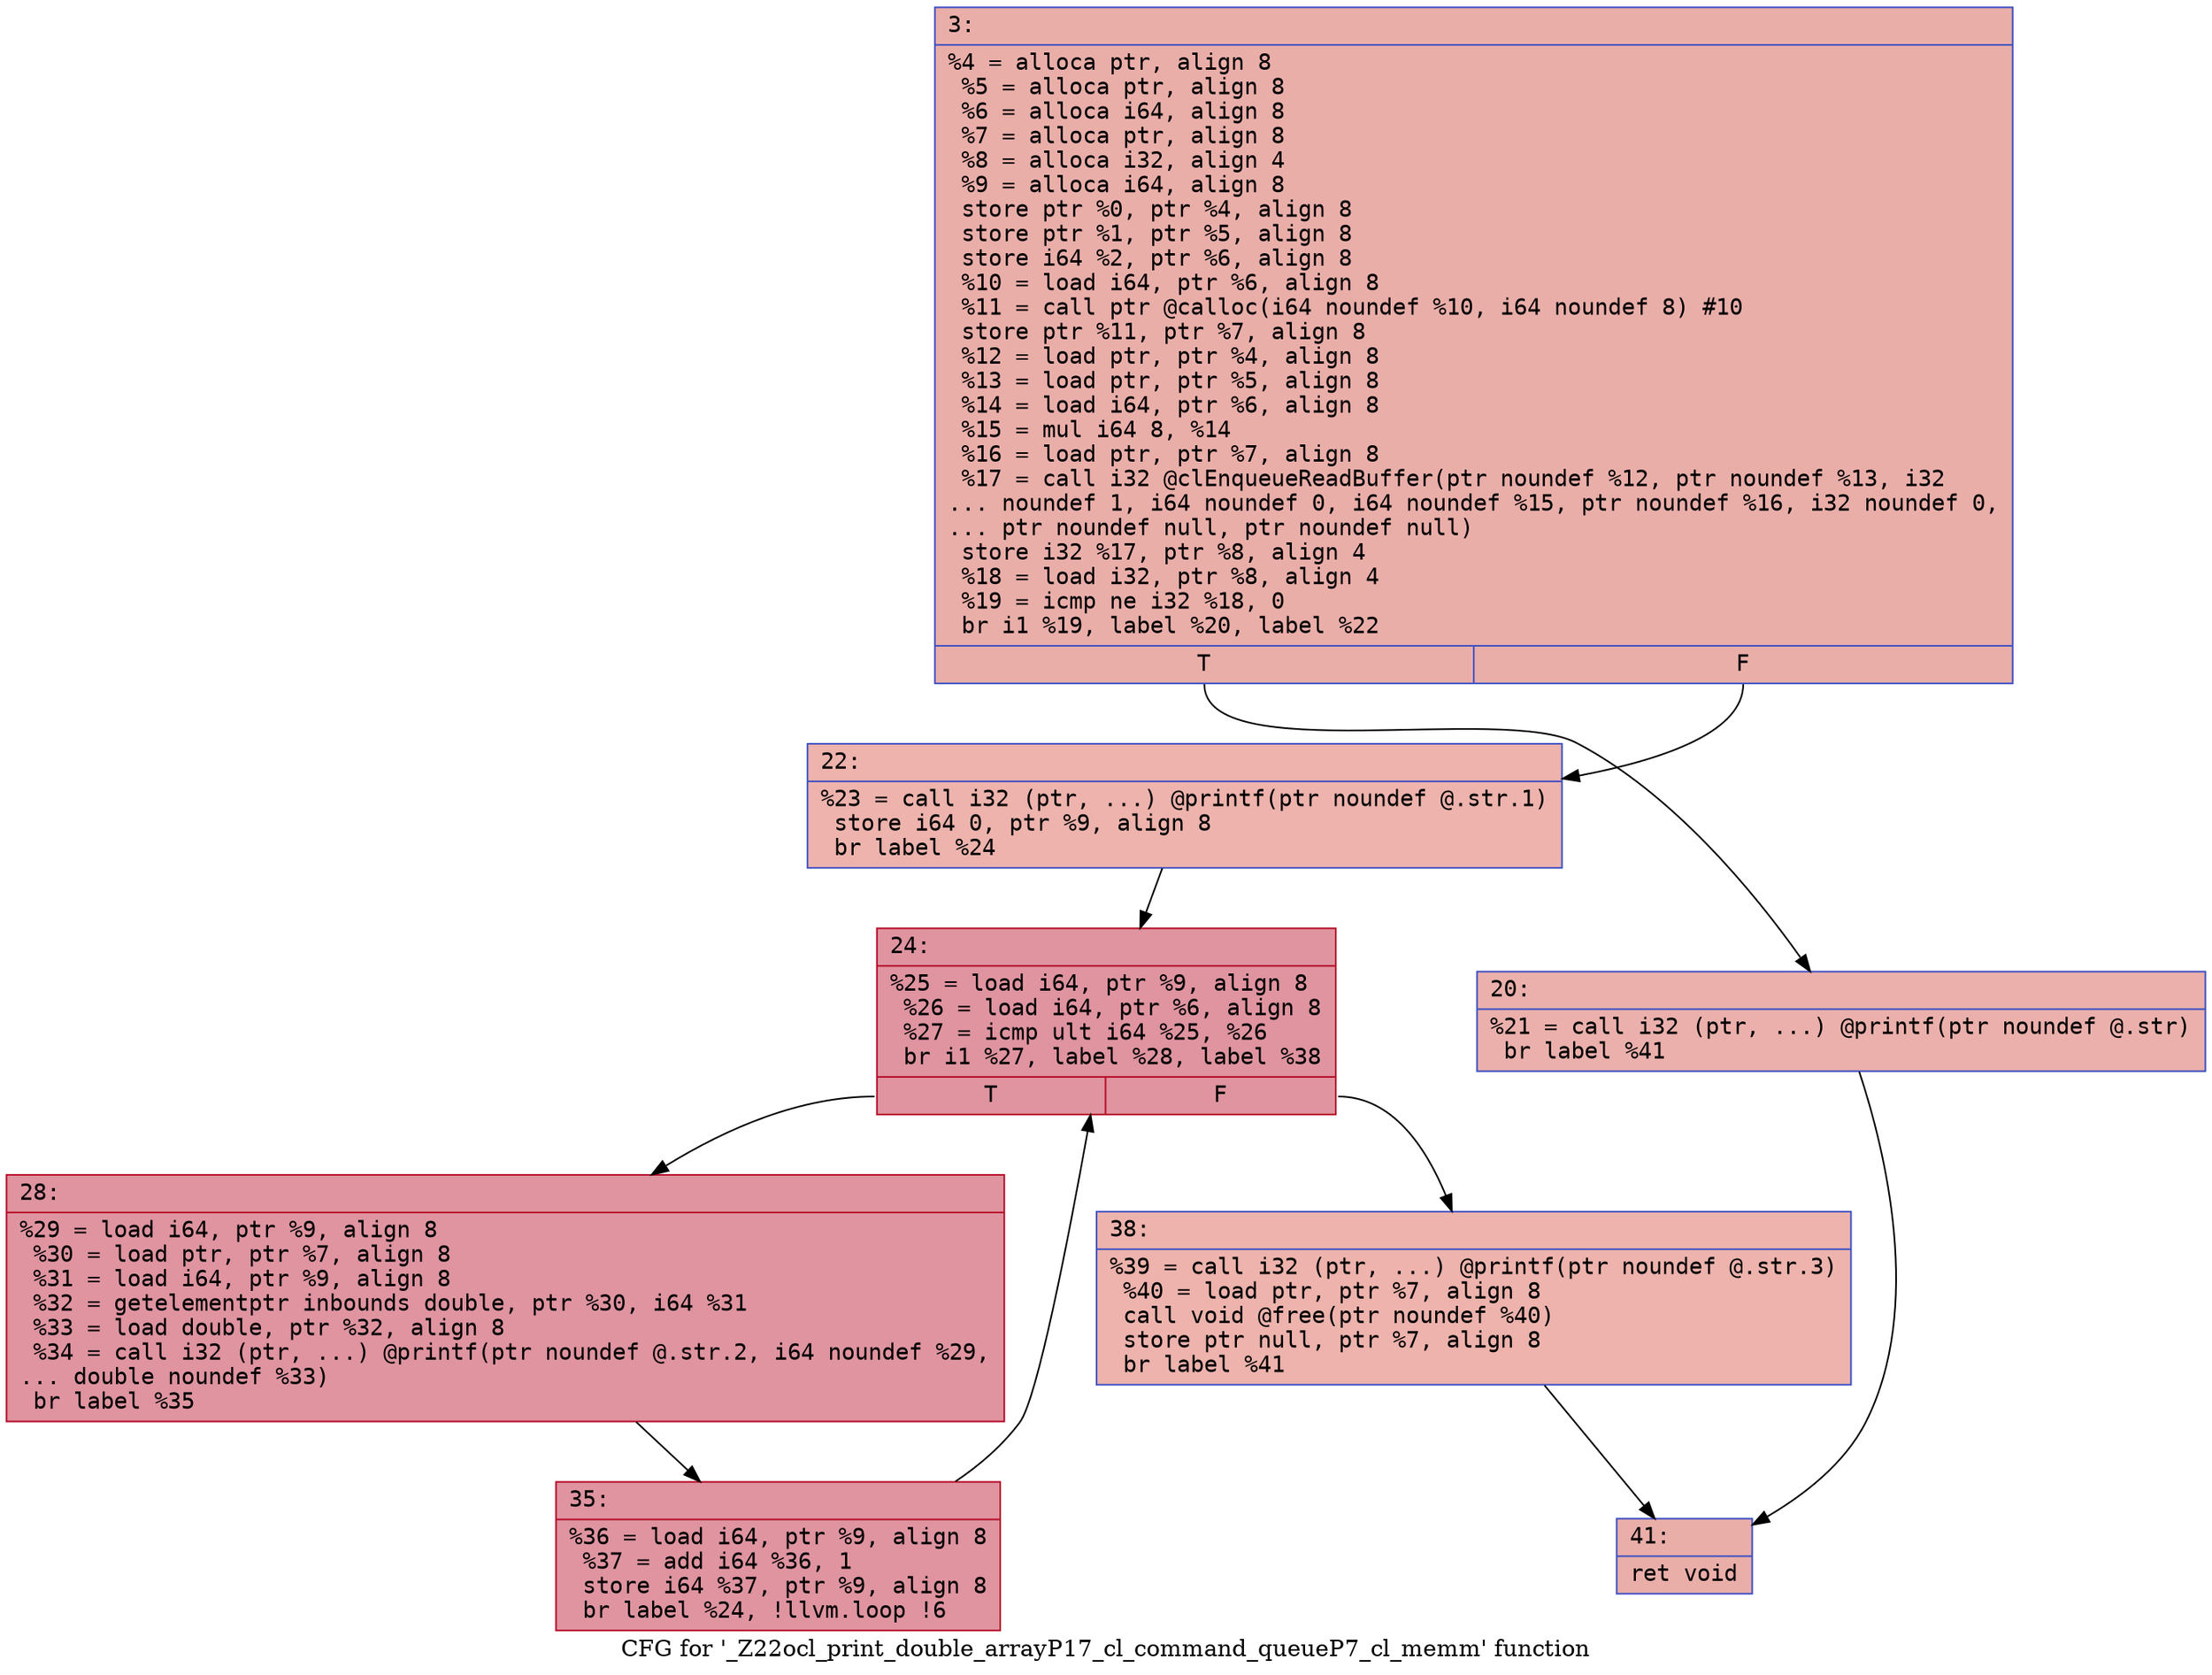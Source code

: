 digraph "CFG for '_Z22ocl_print_double_arrayP17_cl_command_queueP7_cl_memm' function" {
	label="CFG for '_Z22ocl_print_double_arrayP17_cl_command_queueP7_cl_memm' function";

	Node0x600002df6df0 [shape=record,color="#3d50c3ff", style=filled, fillcolor="#d0473d70" fontname="Courier",label="{3:\l|  %4 = alloca ptr, align 8\l  %5 = alloca ptr, align 8\l  %6 = alloca i64, align 8\l  %7 = alloca ptr, align 8\l  %8 = alloca i32, align 4\l  %9 = alloca i64, align 8\l  store ptr %0, ptr %4, align 8\l  store ptr %1, ptr %5, align 8\l  store i64 %2, ptr %6, align 8\l  %10 = load i64, ptr %6, align 8\l  %11 = call ptr @calloc(i64 noundef %10, i64 noundef 8) #10\l  store ptr %11, ptr %7, align 8\l  %12 = load ptr, ptr %4, align 8\l  %13 = load ptr, ptr %5, align 8\l  %14 = load i64, ptr %6, align 8\l  %15 = mul i64 8, %14\l  %16 = load ptr, ptr %7, align 8\l  %17 = call i32 @clEnqueueReadBuffer(ptr noundef %12, ptr noundef %13, i32\l... noundef 1, i64 noundef 0, i64 noundef %15, ptr noundef %16, i32 noundef 0,\l... ptr noundef null, ptr noundef null)\l  store i32 %17, ptr %8, align 4\l  %18 = load i32, ptr %8, align 4\l  %19 = icmp ne i32 %18, 0\l  br i1 %19, label %20, label %22\l|{<s0>T|<s1>F}}"];
	Node0x600002df6df0:s0 -> Node0x600002df6e40[tooltip="3 -> 20\nProbability 62.50%" ];
	Node0x600002df6df0:s1 -> Node0x600002df6e90[tooltip="3 -> 22\nProbability 37.50%" ];
	Node0x600002df6e40 [shape=record,color="#3d50c3ff", style=filled, fillcolor="#d24b4070" fontname="Courier",label="{20:\l|  %21 = call i32 (ptr, ...) @printf(ptr noundef @.str)\l  br label %41\l}"];
	Node0x600002df6e40 -> Node0x600002df7020[tooltip="20 -> 41\nProbability 100.00%" ];
	Node0x600002df6e90 [shape=record,color="#3d50c3ff", style=filled, fillcolor="#d6524470" fontname="Courier",label="{22:\l|  %23 = call i32 (ptr, ...) @printf(ptr noundef @.str.1)\l  store i64 0, ptr %9, align 8\l  br label %24\l}"];
	Node0x600002df6e90 -> Node0x600002df6ee0[tooltip="22 -> 24\nProbability 100.00%" ];
	Node0x600002df6ee0 [shape=record,color="#b70d28ff", style=filled, fillcolor="#b70d2870" fontname="Courier",label="{24:\l|  %25 = load i64, ptr %9, align 8\l  %26 = load i64, ptr %6, align 8\l  %27 = icmp ult i64 %25, %26\l  br i1 %27, label %28, label %38\l|{<s0>T|<s1>F}}"];
	Node0x600002df6ee0:s0 -> Node0x600002df6f30[tooltip="24 -> 28\nProbability 96.88%" ];
	Node0x600002df6ee0:s1 -> Node0x600002df6fd0[tooltip="24 -> 38\nProbability 3.12%" ];
	Node0x600002df6f30 [shape=record,color="#b70d28ff", style=filled, fillcolor="#b70d2870" fontname="Courier",label="{28:\l|  %29 = load i64, ptr %9, align 8\l  %30 = load ptr, ptr %7, align 8\l  %31 = load i64, ptr %9, align 8\l  %32 = getelementptr inbounds double, ptr %30, i64 %31\l  %33 = load double, ptr %32, align 8\l  %34 = call i32 (ptr, ...) @printf(ptr noundef @.str.2, i64 noundef %29,\l... double noundef %33)\l  br label %35\l}"];
	Node0x600002df6f30 -> Node0x600002df6f80[tooltip="28 -> 35\nProbability 100.00%" ];
	Node0x600002df6f80 [shape=record,color="#b70d28ff", style=filled, fillcolor="#b70d2870" fontname="Courier",label="{35:\l|  %36 = load i64, ptr %9, align 8\l  %37 = add i64 %36, 1\l  store i64 %37, ptr %9, align 8\l  br label %24, !llvm.loop !6\l}"];
	Node0x600002df6f80 -> Node0x600002df6ee0[tooltip="35 -> 24\nProbability 100.00%" ];
	Node0x600002df6fd0 [shape=record,color="#3d50c3ff", style=filled, fillcolor="#d6524470" fontname="Courier",label="{38:\l|  %39 = call i32 (ptr, ...) @printf(ptr noundef @.str.3)\l  %40 = load ptr, ptr %7, align 8\l  call void @free(ptr noundef %40)\l  store ptr null, ptr %7, align 8\l  br label %41\l}"];
	Node0x600002df6fd0 -> Node0x600002df7020[tooltip="38 -> 41\nProbability 100.00%" ];
	Node0x600002df7020 [shape=record,color="#3d50c3ff", style=filled, fillcolor="#d0473d70" fontname="Courier",label="{41:\l|  ret void\l}"];
}

